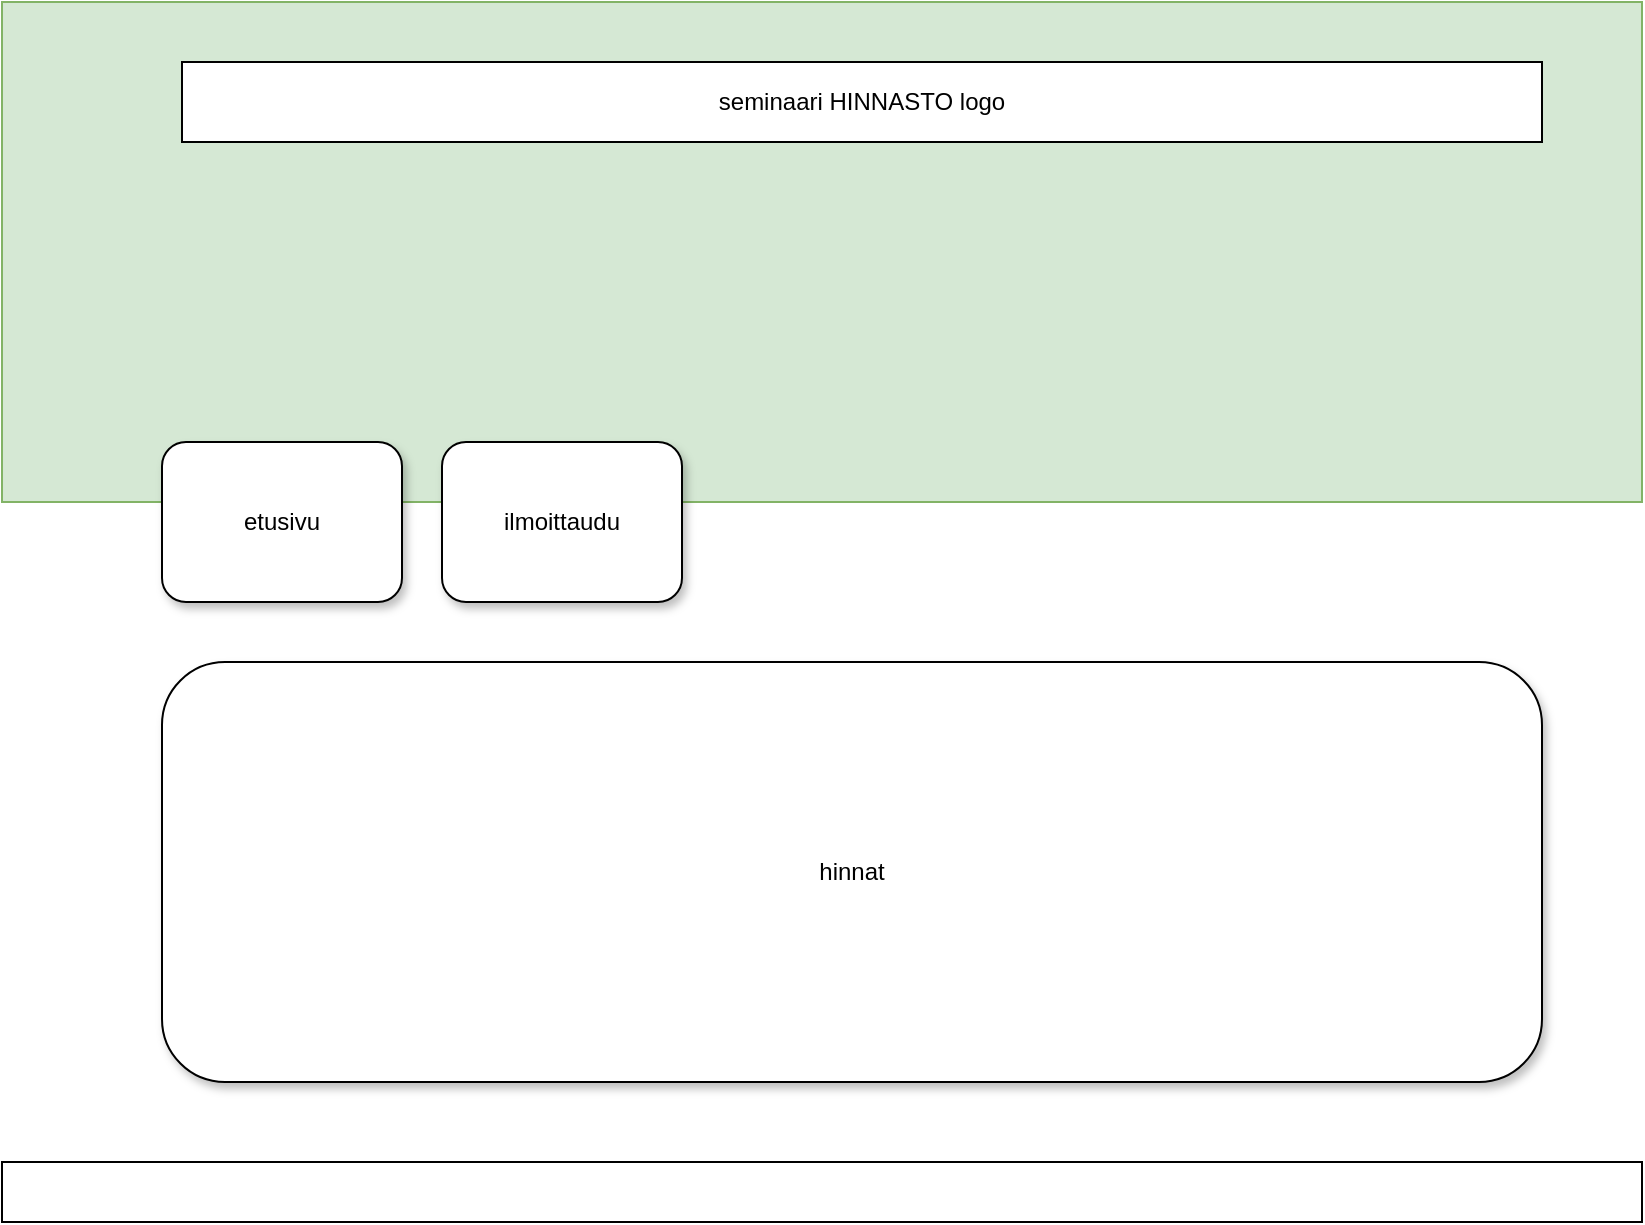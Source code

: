<mxfile version="15.4.3" type="github">
  <diagram id="5jNulMBCk2qbcnPB_fVQ" name="Page-1">
    <mxGraphModel dx="1473" dy="756" grid="1" gridSize="10" guides="1" tooltips="1" connect="1" arrows="1" fold="1" page="1" pageScale="1" pageWidth="827" pageHeight="1169" math="0" shadow="0">
      <root>
        <mxCell id="0" />
        <mxCell id="1" parent="0" />
        <mxCell id="_lEYPxIEGOC4KpnFCUQz-1" value="" style="rounded=0;whiteSpace=wrap;html=1;fillColor=#d5e8d4;strokeColor=#82b366;" vertex="1" parent="1">
          <mxGeometry width="820" height="250" as="geometry" />
        </mxCell>
        <mxCell id="_lEYPxIEGOC4KpnFCUQz-2" value="etusivu" style="rounded=1;whiteSpace=wrap;html=1;shadow=1;" vertex="1" parent="1">
          <mxGeometry x="80" y="220" width="120" height="80" as="geometry" />
        </mxCell>
        <mxCell id="_lEYPxIEGOC4KpnFCUQz-3" value="ilmoittaudu" style="rounded=1;whiteSpace=wrap;html=1;shadow=1;" vertex="1" parent="1">
          <mxGeometry x="220" y="220" width="120" height="80" as="geometry" />
        </mxCell>
        <mxCell id="_lEYPxIEGOC4KpnFCUQz-4" value="hinnat" style="rounded=1;whiteSpace=wrap;html=1;shadow=1;" vertex="1" parent="1">
          <mxGeometry x="80" y="330" width="690" height="210" as="geometry" />
        </mxCell>
        <mxCell id="_lEYPxIEGOC4KpnFCUQz-5" value="" style="rounded=0;whiteSpace=wrap;html=1;" vertex="1" parent="1">
          <mxGeometry y="580" width="820" height="30" as="geometry" />
        </mxCell>
        <mxCell id="_lEYPxIEGOC4KpnFCUQz-6" value="seminaari&lt;span style=&quot;white-space: pre&quot;&gt;	&lt;/span&gt;HINNASTO&lt;span style=&quot;white-space: pre&quot;&gt;	&lt;/span&gt;logo" style="rounded=0;whiteSpace=wrap;html=1;" vertex="1" parent="1">
          <mxGeometry x="90" y="30" width="680" height="40" as="geometry" />
        </mxCell>
      </root>
    </mxGraphModel>
  </diagram>
</mxfile>
